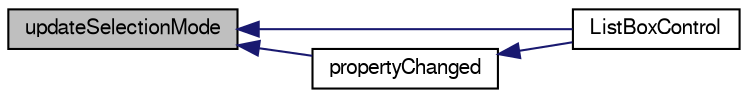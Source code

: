 digraph G
{
  edge [fontname="FreeSans",fontsize="10",labelfontname="FreeSans",labelfontsize="10"];
  node [fontname="FreeSans",fontsize="10",shape=record];
  rankdir="LR";
  Node1 [label="updateSelectionMode",height=0.2,width=0.4,color="black", fillcolor="grey75", style="filled" fontcolor="black"];
  Node1 -> Node2 [dir="back",color="midnightblue",fontsize="10",style="solid",fontname="FreeSans"];
  Node2 [label="ListBoxControl",height=0.2,width=0.4,color="black", fillcolor="white", style="filled",URL="$classorg_1_1octave_1_1graphics_1_1_list_box_control.html#a0504ac7c8f0c16e877746e1dab109a80"];
  Node1 -> Node3 [dir="back",color="midnightblue",fontsize="10",style="solid",fontname="FreeSans"];
  Node3 [label="propertyChanged",height=0.2,width=0.4,color="black", fillcolor="white", style="filled",URL="$classorg_1_1octave_1_1graphics_1_1_list_box_control.html#a15b63fbbc7c3a7ad69eb51e60232e1cb"];
  Node3 -> Node2 [dir="back",color="midnightblue",fontsize="10",style="solid",fontname="FreeSans"];
}
